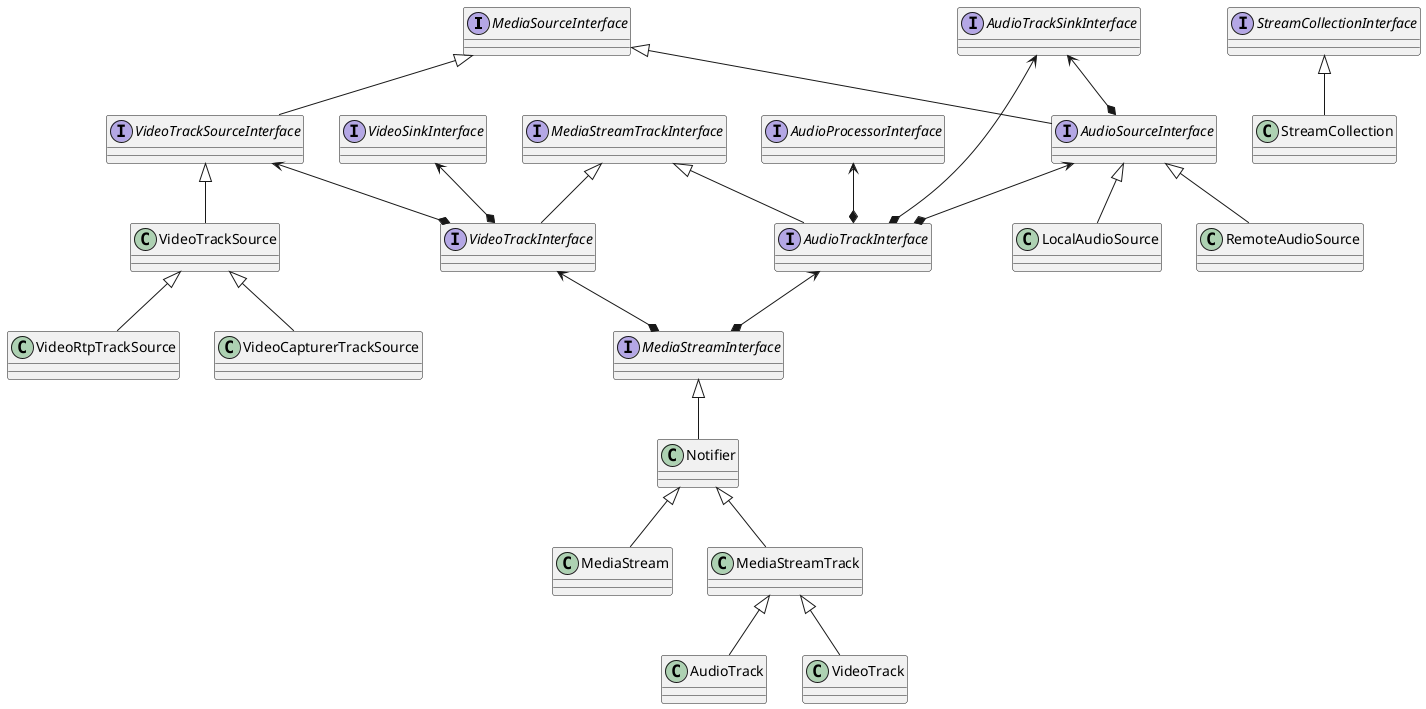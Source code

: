 @startuml mediastreaminterface
interface MediaSourceInterface
interface MediaStreamTrackInterface
interface VideoTrackSourceInterface
interface AudioProcessorInterface
interface VideoSinkInterface
interface VideoTrackInterface

interface AudioTrackSinkInterface
interface AudioSourceInterface
interface AudioTrackInterface
interface MediaStreamInterface

interface StreamCollectionInterface

class Notifier
class MediaStream
class MediaStreamTrack
class AudioTrack
class VideoTrack
class LocalAudioSource
class RemoteAudioSource

class VideoTrackSource
class VideoCapturerTrackSource
class VideoRtpTrackSource

class StreamCollection

MediaSourceInterface <|-- VideoTrackSourceInterface

MediaStreamTrackInterface <|-- VideoTrackInterface
VideoSinkInterface <--* VideoTrackInterface
VideoTrackSourceInterface <--* VideoTrackInterface

MediaSourceInterface <|-- AudioSourceInterface
MediaStreamTrackInterface <|-- AudioTrackInterface
AudioTrackSinkInterface <--* AudioSourceInterface
AudioTrackSinkInterface <--* AudioTrackInterface
AudioProcessorInterface <--* AudioTrackInterface
AudioSourceInterface <--* AudioTrackInterface

AudioTrackInterface <--* MediaStreamInterface
VideoTrackInterface <--* MediaStreamInterface

MediaStreamInterface <|-- Notifier
Notifier <|-- MediaStream

Notifier <|-- MediaStreamTrack
MediaStreamTrack <|-- AudioTrack
MediaStreamTrack <|-- VideoTrack

AudioSourceInterface <|-- LocalAudioSource
AudioSourceInterface <|-- RemoteAudioSource

VideoTrackSourceInterface <|-- VideoTrackSource
VideoTrackSource <|-- VideoCapturerTrackSource
VideoTrackSource <|-- VideoRtpTrackSource

StreamCollectionInterface <|-- StreamCollection
@enduml